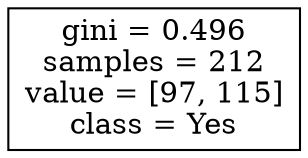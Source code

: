 digraph Tree {
node [shape=box] ;
0 [label="gini = 0.496\nsamples = 212\nvalue = [97, 115]\nclass = Yes"] ;
}